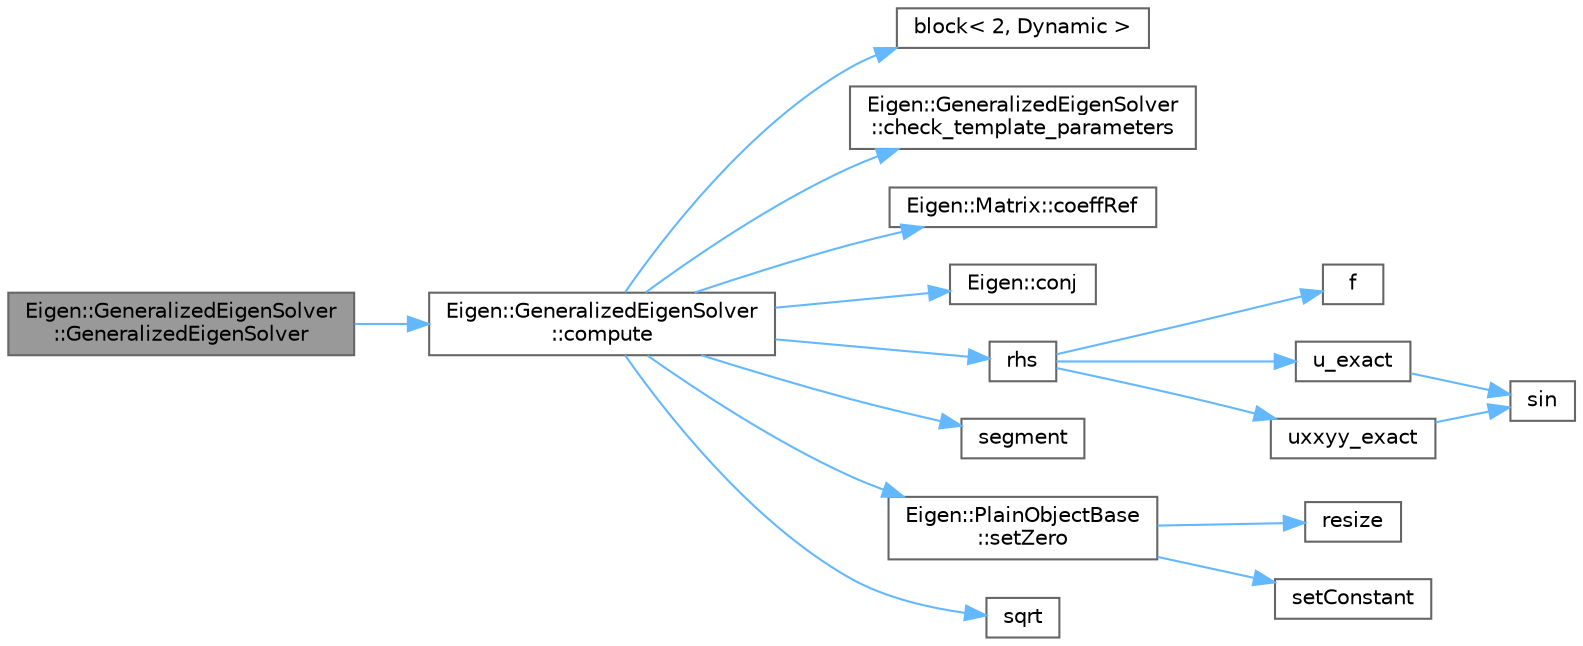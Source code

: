 digraph "Eigen::GeneralizedEigenSolver::GeneralizedEigenSolver"
{
 // LATEX_PDF_SIZE
  bgcolor="transparent";
  edge [fontname=Helvetica,fontsize=10,labelfontname=Helvetica,labelfontsize=10];
  node [fontname=Helvetica,fontsize=10,shape=box,height=0.2,width=0.4];
  rankdir="LR";
  Node1 [id="Node000001",label="Eigen::GeneralizedEigenSolver\l::GeneralizedEigenSolver",height=0.2,width=0.4,color="gray40", fillcolor="grey60", style="filled", fontcolor="black",tooltip="Constructor; computes the generalized eigendecomposition of given matrix pair."];
  Node1 -> Node2 [id="edge1_Node000001_Node000002",color="steelblue1",style="solid",tooltip=" "];
  Node2 [id="Node000002",label="Eigen::GeneralizedEigenSolver\l::compute",height=0.2,width=0.4,color="grey40", fillcolor="white", style="filled",URL="$class_eigen_1_1_generalized_eigen_solver.html#a275910b47dfe5f40211dcb59cfd68f3c",tooltip="Computes generalized eigendecomposition of given matrix."];
  Node2 -> Node3 [id="edge2_Node000002_Node000003",color="steelblue1",style="solid",tooltip=" "];
  Node3 [id="Node000003",label="block\< 2, Dynamic \>",height=0.2,width=0.4,color="grey40", fillcolor="white", style="filled",URL="$_matrix_base__template__int__int__block__int__int__int__int_8cpp.html#a32ba28b1517db98142052cc4cd5d891e",tooltip=" "];
  Node2 -> Node4 [id="edge3_Node000002_Node000004",color="steelblue1",style="solid",tooltip=" "];
  Node4 [id="Node000004",label="Eigen::GeneralizedEigenSolver\l::check_template_parameters",height=0.2,width=0.4,color="grey40", fillcolor="white", style="filled",URL="$class_eigen_1_1_generalized_eigen_solver.html#a8540388c4be7dbdd1da819e1a84d3a64",tooltip=" "];
  Node2 -> Node5 [id="edge4_Node000002_Node000005",color="steelblue1",style="solid",tooltip=" "];
  Node5 [id="Node000005",label="Eigen::Matrix::coeffRef",height=0.2,width=0.4,color="grey40", fillcolor="white", style="filled",URL="$class_eigen_1_1_matrix.html#aec085505a683eaffbd9b6680e99611af",tooltip=" "];
  Node2 -> Node6 [id="edge5_Node000002_Node000006",color="steelblue1",style="solid",tooltip=" "];
  Node6 [id="Node000006",label="Eigen::conj",height=0.2,width=0.4,color="grey40", fillcolor="white", style="filled",URL="$namespace_eigen.html#a065d353fcbff30a8e902d2900a784d45",tooltip=" "];
  Node2 -> Node7 [id="edge6_Node000002_Node000007",color="steelblue1",style="solid",tooltip=" "];
  Node7 [id="Node000007",label="rhs",height=0.2,width=0.4,color="grey40", fillcolor="white", style="filled",URL="$poisson_8cpp.html#a38c677f5cc4e47bc7505aef707c1bb83",tooltip=" "];
  Node7 -> Node8 [id="edge7_Node000007_Node000008",color="steelblue1",style="solid",tooltip=" "];
  Node8 [id="Node000008",label="f",height=0.2,width=0.4,color="grey40", fillcolor="white", style="filled",URL="$cxx11__tensor__map_8cpp.html#a7f507fea02198f6cb81c86640c7b1a4e",tooltip=" "];
  Node7 -> Node9 [id="edge8_Node000007_Node000009",color="steelblue1",style="solid",tooltip=" "];
  Node9 [id="Node000009",label="u_exact",height=0.2,width=0.4,color="grey40", fillcolor="white", style="filled",URL="$poisson_8cpp.html#a06fc16c4676f839f8de736a6791b6862",tooltip=" "];
  Node9 -> Node10 [id="edge9_Node000009_Node000010",color="steelblue1",style="solid",tooltip=" "];
  Node10 [id="Node000010",label="sin",height=0.2,width=0.4,color="grey40", fillcolor="white", style="filled",URL="$_array_cwise_unary_ops_8h.html#a9cfb0ea58bd813510a9e2db18a5e49f0",tooltip=" "];
  Node7 -> Node11 [id="edge10_Node000007_Node000011",color="steelblue1",style="solid",tooltip=" "];
  Node11 [id="Node000011",label="uxxyy_exact",height=0.2,width=0.4,color="grey40", fillcolor="white", style="filled",URL="$poisson_8cpp.html#a557a61cf12d143424a35123b14048a22",tooltip=" "];
  Node11 -> Node10 [id="edge11_Node000011_Node000010",color="steelblue1",style="solid",tooltip=" "];
  Node2 -> Node12 [id="edge12_Node000002_Node000012",color="steelblue1",style="solid",tooltip=" "];
  Node12 [id="Node000012",label="segment",height=0.2,width=0.4,color="grey40", fillcolor="white", style="filled",URL="$_block_methods_8h.html#a3c8d2bfe6f857a2a270b78759487e3a8",tooltip="This is the const version of segment(Index,Index)."];
  Node2 -> Node13 [id="edge13_Node000002_Node000013",color="steelblue1",style="solid",tooltip=" "];
  Node13 [id="Node000013",label="Eigen::PlainObjectBase\l::setZero",height=0.2,width=0.4,color="grey40", fillcolor="white", style="filled",URL="$class_eigen_1_1_plain_object_base.html#ac21ad5f989f320e46958b75ac8d9a1da",tooltip=" "];
  Node13 -> Node14 [id="edge14_Node000013_Node000014",color="steelblue1",style="solid",tooltip=" "];
  Node14 [id="Node000014",label="resize",height=0.2,width=0.4,color="grey40", fillcolor="white", style="filled",URL="$_matrix__resize__int_8cpp.html#a768dd1b4259f262bcd4cab5e61afcea1",tooltip=" "];
  Node13 -> Node15 [id="edge15_Node000013_Node000015",color="steelblue1",style="solid",tooltip=" "];
  Node15 [id="Node000015",label="setConstant",height=0.2,width=0.4,color="grey40", fillcolor="white", style="filled",URL="$_matrix__set_constant__int_8cpp.html#a76d9bdf892e002d33c2bbf3c5bf8ca5b",tooltip=" "];
  Node2 -> Node16 [id="edge16_Node000002_Node000016",color="steelblue1",style="solid",tooltip=" "];
  Node16 [id="Node000016",label="sqrt",height=0.2,width=0.4,color="grey40", fillcolor="white", style="filled",URL="$_array_cwise_unary_ops_8h.html#a656b9217a2fcb6de59dc8d1eb3079cc7",tooltip=" "];
}
